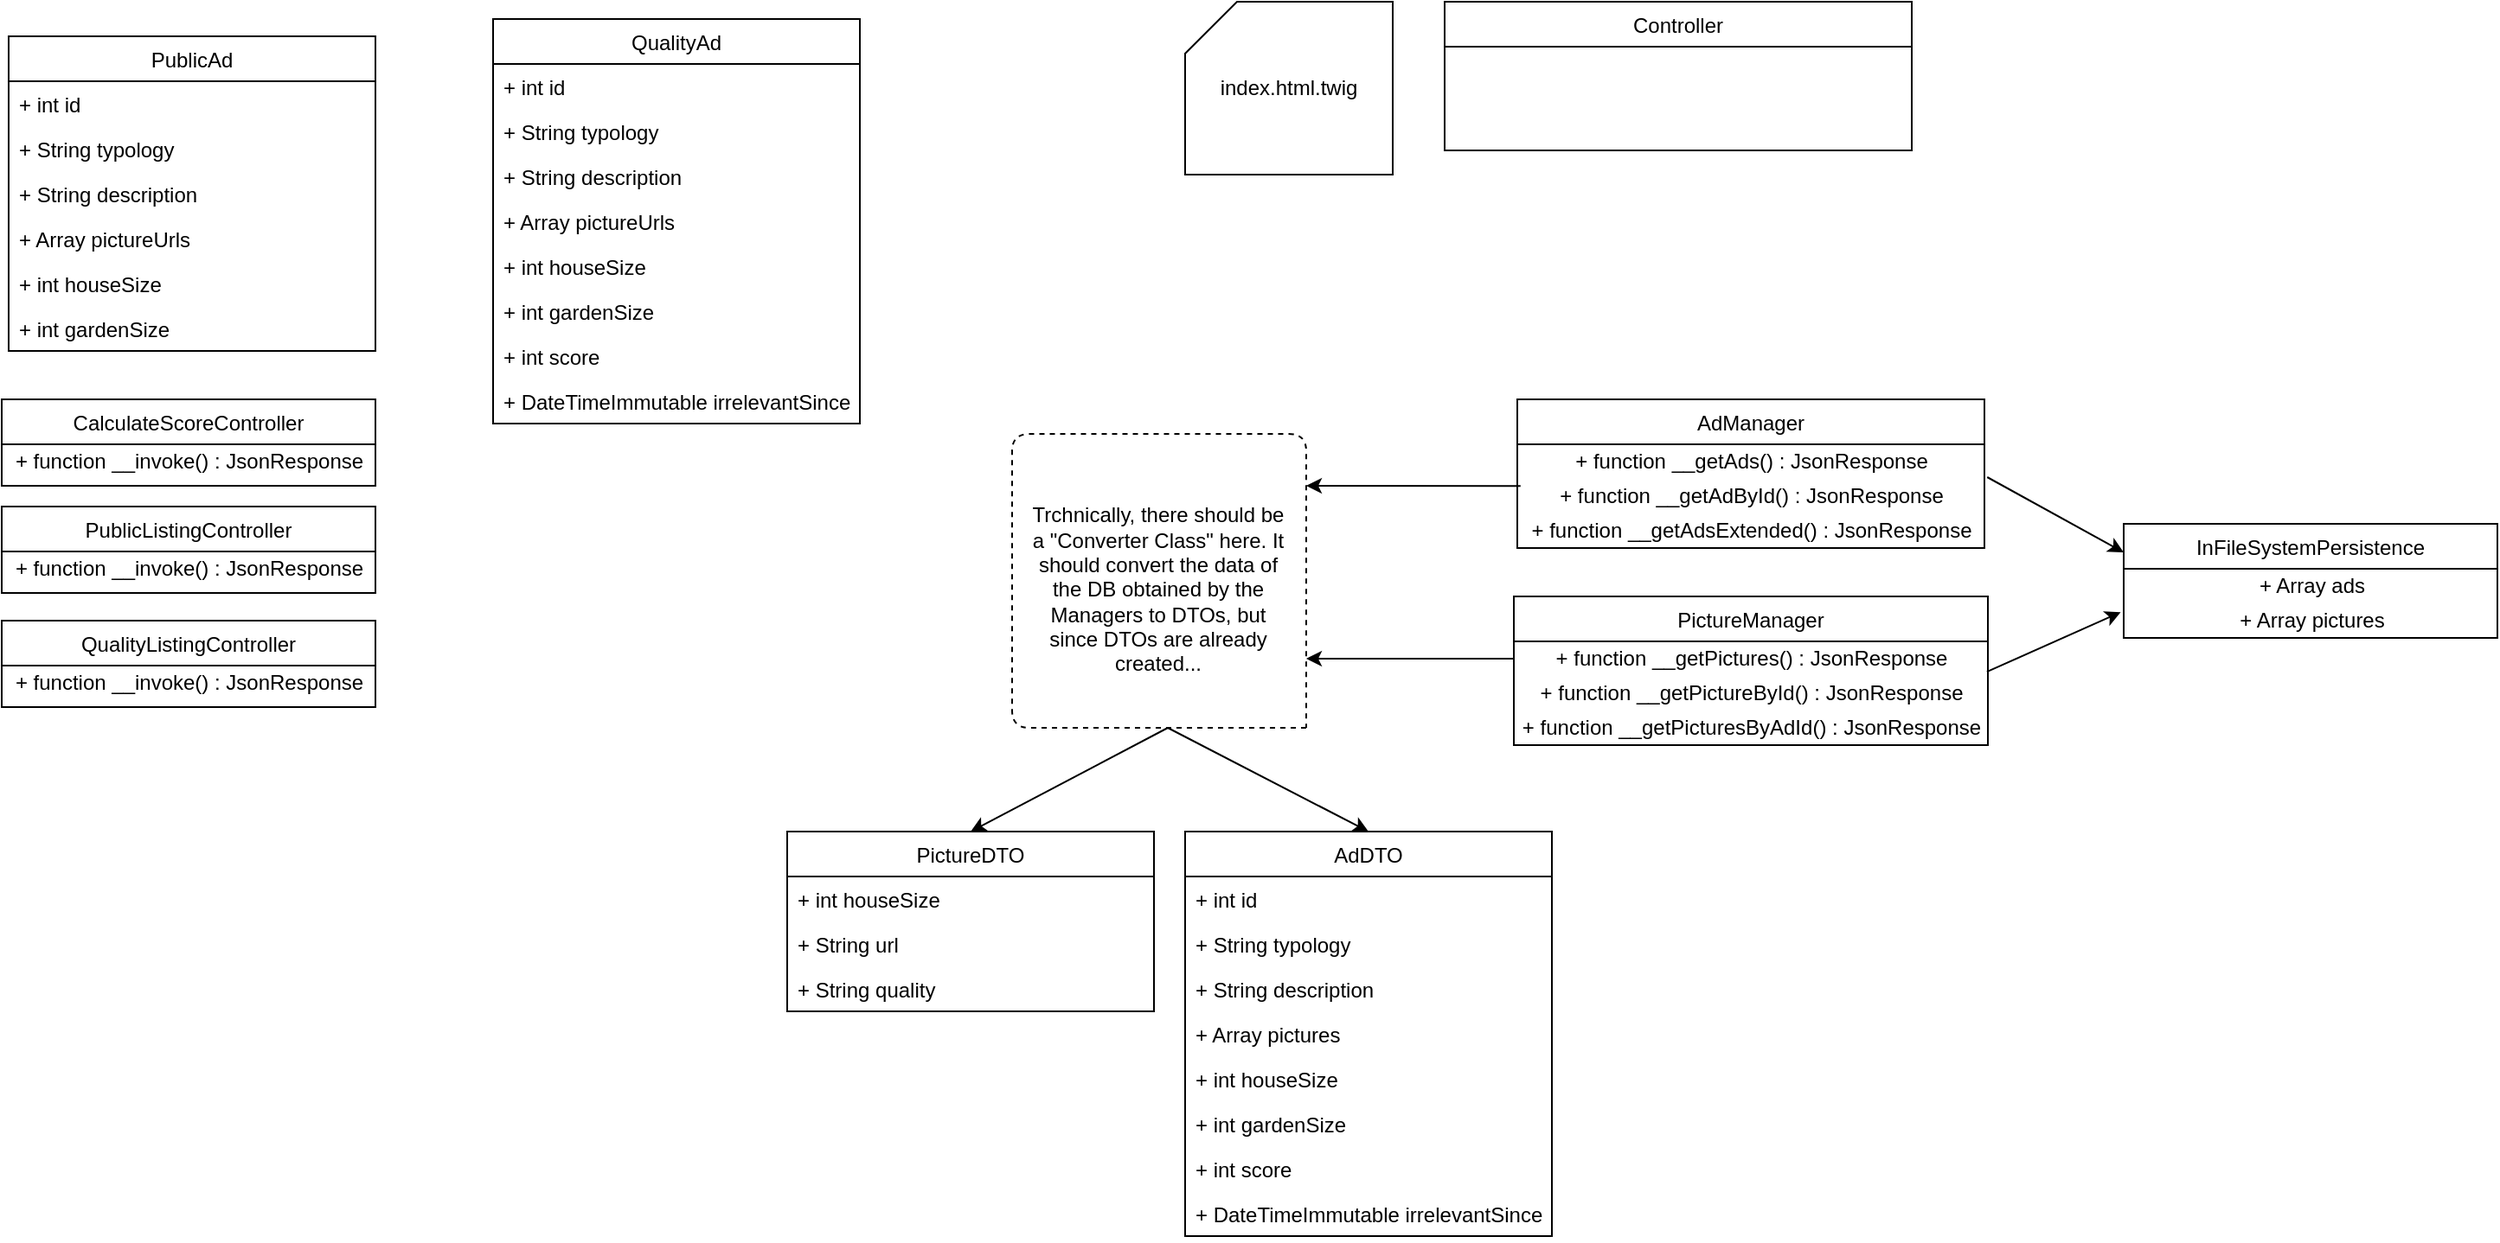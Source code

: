 <mxfile version="12.6.5" type="device"><diagram id="C5RBs43oDa-KdzZeNtuy" name="Page-1"><mxGraphModel dx="1939" dy="941" grid="1" gridSize="10" guides="1" tooltips="1" connect="1" arrows="1" fold="1" page="1" pageScale="1" pageWidth="827" pageHeight="1169" math="0" shadow="0"><root><mxCell id="WIyWlLk6GJQsqaUBKTNV-0"/><mxCell id="WIyWlLk6GJQsqaUBKTNV-1" parent="WIyWlLk6GJQsqaUBKTNV-0"/><mxCell id="zkfFHV4jXpPFQw0GAbJ--17" value="AdDTO" style="swimlane;fontStyle=0;align=center;verticalAlign=top;childLayout=stackLayout;horizontal=1;startSize=26;horizontalStack=0;resizeParent=1;resizeLast=0;collapsible=1;marginBottom=0;rounded=0;shadow=0;strokeWidth=1;" parent="WIyWlLk6GJQsqaUBKTNV-1" vertex="1"><mxGeometry x="940" y="520" width="212" height="234" as="geometry"><mxRectangle x="550" y="140" width="160" height="26" as="alternateBounds"/></mxGeometry></mxCell><mxCell id="zkfFHV4jXpPFQw0GAbJ--18" value="+ int id" style="text;align=left;verticalAlign=top;spacingLeft=4;spacingRight=4;overflow=hidden;rotatable=0;points=[[0,0.5],[1,0.5]];portConstraint=eastwest;" parent="zkfFHV4jXpPFQw0GAbJ--17" vertex="1"><mxGeometry y="26" width="212" height="26" as="geometry"/></mxCell><mxCell id="zkfFHV4jXpPFQw0GAbJ--19" value="+ String typology" style="text;align=left;verticalAlign=top;spacingLeft=4;spacingRight=4;overflow=hidden;rotatable=0;points=[[0,0.5],[1,0.5]];portConstraint=eastwest;rounded=0;shadow=0;html=0;" parent="zkfFHV4jXpPFQw0GAbJ--17" vertex="1"><mxGeometry y="52" width="212" height="26" as="geometry"/></mxCell><mxCell id="zkfFHV4jXpPFQw0GAbJ--20" value="+ String description" style="text;align=left;verticalAlign=top;spacingLeft=4;spacingRight=4;overflow=hidden;rotatable=0;points=[[0,0.5],[1,0.5]];portConstraint=eastwest;rounded=0;shadow=0;html=0;" parent="zkfFHV4jXpPFQw0GAbJ--17" vertex="1"><mxGeometry y="78" width="212" height="26" as="geometry"/></mxCell><mxCell id="zkfFHV4jXpPFQw0GAbJ--21" value="+ Array pictures" style="text;align=left;verticalAlign=top;spacingLeft=4;spacingRight=4;overflow=hidden;rotatable=0;points=[[0,0.5],[1,0.5]];portConstraint=eastwest;rounded=0;shadow=0;html=0;" parent="zkfFHV4jXpPFQw0GAbJ--17" vertex="1"><mxGeometry y="104" width="212" height="26" as="geometry"/></mxCell><mxCell id="zkfFHV4jXpPFQw0GAbJ--22" value="+ int houseSize" style="text;align=left;verticalAlign=top;spacingLeft=4;spacingRight=4;overflow=hidden;rotatable=0;points=[[0,0.5],[1,0.5]];portConstraint=eastwest;rounded=0;shadow=0;html=0;" parent="zkfFHV4jXpPFQw0GAbJ--17" vertex="1"><mxGeometry y="130" width="212" height="26" as="geometry"/></mxCell><mxCell id="D1YvXmOKEm-5D1h5UZA6-0" value="+ int gardenSize" style="text;align=left;verticalAlign=top;spacingLeft=4;spacingRight=4;overflow=hidden;rotatable=0;points=[[0,0.5],[1,0.5]];portConstraint=eastwest;rounded=0;shadow=0;html=0;" parent="zkfFHV4jXpPFQw0GAbJ--17" vertex="1"><mxGeometry y="156" width="212" height="26" as="geometry"/></mxCell><mxCell id="D1YvXmOKEm-5D1h5UZA6-2" value="+ int score" style="text;align=left;verticalAlign=top;spacingLeft=4;spacingRight=4;overflow=hidden;rotatable=0;points=[[0,0.5],[1,0.5]];portConstraint=eastwest;rounded=0;shadow=0;html=0;" parent="zkfFHV4jXpPFQw0GAbJ--17" vertex="1"><mxGeometry y="182" width="212" height="26" as="geometry"/></mxCell><mxCell id="D1YvXmOKEm-5D1h5UZA6-3" value="+ DateTimeImmutable irrelevantSince" style="text;align=left;verticalAlign=top;spacingLeft=4;spacingRight=4;overflow=hidden;rotatable=0;points=[[0,0.5],[1,0.5]];portConstraint=eastwest;rounded=0;shadow=0;html=0;" parent="zkfFHV4jXpPFQw0GAbJ--17" vertex="1"><mxGeometry y="208" width="212" height="26" as="geometry"/></mxCell><mxCell id="D1YvXmOKEm-5D1h5UZA6-4" value="PictureDTO&#10;" style="swimlane;fontStyle=0;align=center;verticalAlign=top;childLayout=stackLayout;horizontal=1;startSize=26;horizontalStack=0;resizeParent=1;resizeLast=0;collapsible=1;marginBottom=0;rounded=0;shadow=0;strokeWidth=1;" parent="WIyWlLk6GJQsqaUBKTNV-1" vertex="1"><mxGeometry x="710" y="520" width="212" height="104" as="geometry"><mxRectangle x="550" y="140" width="160" height="26" as="alternateBounds"/></mxGeometry></mxCell><mxCell id="D1YvXmOKEm-5D1h5UZA6-5" value="+ int houseSize" style="text;align=left;verticalAlign=top;spacingLeft=4;spacingRight=4;overflow=hidden;rotatable=0;points=[[0,0.5],[1,0.5]];portConstraint=eastwest;rounded=0;shadow=0;html=0;" parent="D1YvXmOKEm-5D1h5UZA6-4" vertex="1"><mxGeometry y="26" width="212" height="26" as="geometry"/></mxCell><mxCell id="D1YvXmOKEm-5D1h5UZA6-6" value="+ String url" style="text;align=left;verticalAlign=top;spacingLeft=4;spacingRight=4;overflow=hidden;rotatable=0;points=[[0,0.5],[1,0.5]];portConstraint=eastwest;" parent="D1YvXmOKEm-5D1h5UZA6-4" vertex="1"><mxGeometry y="52" width="212" height="26" as="geometry"/></mxCell><mxCell id="D1YvXmOKEm-5D1h5UZA6-7" value="+ String quality" style="text;align=left;verticalAlign=top;spacingLeft=4;spacingRight=4;overflow=hidden;rotatable=0;points=[[0,0.5],[1,0.5]];portConstraint=eastwest;rounded=0;shadow=0;html=0;" parent="D1YvXmOKEm-5D1h5UZA6-4" vertex="1"><mxGeometry y="78" width="212" height="26" as="geometry"/></mxCell><mxCell id="D1YvXmOKEm-5D1h5UZA6-14" value="CalculateScoreController" style="swimlane;fontStyle=0;align=center;verticalAlign=top;childLayout=stackLayout;horizontal=1;startSize=26;horizontalStack=0;resizeParent=1;resizeLast=0;collapsible=1;marginBottom=0;rounded=0;shadow=0;strokeWidth=1;" parent="WIyWlLk6GJQsqaUBKTNV-1" vertex="1"><mxGeometry x="256" y="270" width="216" height="50" as="geometry"><mxRectangle x="550" y="140" width="160" height="26" as="alternateBounds"/></mxGeometry></mxCell><mxCell id="D1YvXmOKEm-5D1h5UZA6-37" value="+ function __invoke() : JsonResponse" style="text;html=1;align=center;verticalAlign=middle;resizable=0;points=[];autosize=1;" parent="D1YvXmOKEm-5D1h5UZA6-14" vertex="1"><mxGeometry y="26" width="216" height="20" as="geometry"/></mxCell><mxCell id="D1YvXmOKEm-5D1h5UZA6-18" value="QualityAd" style="swimlane;fontStyle=0;align=center;verticalAlign=top;childLayout=stackLayout;horizontal=1;startSize=26;horizontalStack=0;resizeParent=1;resizeLast=0;collapsible=1;marginBottom=0;rounded=0;shadow=0;strokeWidth=1;" parent="WIyWlLk6GJQsqaUBKTNV-1" vertex="1"><mxGeometry x="540" y="50" width="212" height="234" as="geometry"><mxRectangle x="550" y="140" width="160" height="26" as="alternateBounds"/></mxGeometry></mxCell><mxCell id="D1YvXmOKEm-5D1h5UZA6-19" value="+ int id" style="text;align=left;verticalAlign=top;spacingLeft=4;spacingRight=4;overflow=hidden;rotatable=0;points=[[0,0.5],[1,0.5]];portConstraint=eastwest;" parent="D1YvXmOKEm-5D1h5UZA6-18" vertex="1"><mxGeometry y="26" width="212" height="26" as="geometry"/></mxCell><mxCell id="D1YvXmOKEm-5D1h5UZA6-20" value="+ String typology" style="text;align=left;verticalAlign=top;spacingLeft=4;spacingRight=4;overflow=hidden;rotatable=0;points=[[0,0.5],[1,0.5]];portConstraint=eastwest;rounded=0;shadow=0;html=0;" parent="D1YvXmOKEm-5D1h5UZA6-18" vertex="1"><mxGeometry y="52" width="212" height="26" as="geometry"/></mxCell><mxCell id="D1YvXmOKEm-5D1h5UZA6-21" value="+ String description" style="text;align=left;verticalAlign=top;spacingLeft=4;spacingRight=4;overflow=hidden;rotatable=0;points=[[0,0.5],[1,0.5]];portConstraint=eastwest;rounded=0;shadow=0;html=0;" parent="D1YvXmOKEm-5D1h5UZA6-18" vertex="1"><mxGeometry y="78" width="212" height="26" as="geometry"/></mxCell><mxCell id="D1YvXmOKEm-5D1h5UZA6-22" value="+ Array pictureUrls" style="text;align=left;verticalAlign=top;spacingLeft=4;spacingRight=4;overflow=hidden;rotatable=0;points=[[0,0.5],[1,0.5]];portConstraint=eastwest;rounded=0;shadow=0;html=0;" parent="D1YvXmOKEm-5D1h5UZA6-18" vertex="1"><mxGeometry y="104" width="212" height="26" as="geometry"/></mxCell><mxCell id="D1YvXmOKEm-5D1h5UZA6-23" value="+ int houseSize" style="text;align=left;verticalAlign=top;spacingLeft=4;spacingRight=4;overflow=hidden;rotatable=0;points=[[0,0.5],[1,0.5]];portConstraint=eastwest;rounded=0;shadow=0;html=0;" parent="D1YvXmOKEm-5D1h5UZA6-18" vertex="1"><mxGeometry y="130" width="212" height="26" as="geometry"/></mxCell><mxCell id="D1YvXmOKEm-5D1h5UZA6-24" value="+ int gardenSize" style="text;align=left;verticalAlign=top;spacingLeft=4;spacingRight=4;overflow=hidden;rotatable=0;points=[[0,0.5],[1,0.5]];portConstraint=eastwest;rounded=0;shadow=0;html=0;" parent="D1YvXmOKEm-5D1h5UZA6-18" vertex="1"><mxGeometry y="156" width="212" height="26" as="geometry"/></mxCell><mxCell id="D1YvXmOKEm-5D1h5UZA6-25" value="+ int score" style="text;align=left;verticalAlign=top;spacingLeft=4;spacingRight=4;overflow=hidden;rotatable=0;points=[[0,0.5],[1,0.5]];portConstraint=eastwest;rounded=0;shadow=0;html=0;" parent="D1YvXmOKEm-5D1h5UZA6-18" vertex="1"><mxGeometry y="182" width="212" height="26" as="geometry"/></mxCell><mxCell id="D1YvXmOKEm-5D1h5UZA6-26" value="+ DateTimeImmutable irrelevantSince" style="text;align=left;verticalAlign=top;spacingLeft=4;spacingRight=4;overflow=hidden;rotatable=0;points=[[0,0.5],[1,0.5]];portConstraint=eastwest;rounded=0;shadow=0;html=0;" parent="D1YvXmOKEm-5D1h5UZA6-18" vertex="1"><mxGeometry y="208" width="212" height="26" as="geometry"/></mxCell><mxCell id="D1YvXmOKEm-5D1h5UZA6-27" value="PublicAd" style="swimlane;fontStyle=0;align=center;verticalAlign=top;childLayout=stackLayout;horizontal=1;startSize=26;horizontalStack=0;resizeParent=1;resizeLast=0;collapsible=1;marginBottom=0;rounded=0;shadow=0;strokeWidth=1;" parent="WIyWlLk6GJQsqaUBKTNV-1" vertex="1"><mxGeometry x="260" y="60" width="212" height="182" as="geometry"><mxRectangle x="550" y="140" width="160" height="26" as="alternateBounds"/></mxGeometry></mxCell><mxCell id="D1YvXmOKEm-5D1h5UZA6-28" value="+ int id" style="text;align=left;verticalAlign=top;spacingLeft=4;spacingRight=4;overflow=hidden;rotatable=0;points=[[0,0.5],[1,0.5]];portConstraint=eastwest;" parent="D1YvXmOKEm-5D1h5UZA6-27" vertex="1"><mxGeometry y="26" width="212" height="26" as="geometry"/></mxCell><mxCell id="D1YvXmOKEm-5D1h5UZA6-29" value="+ String typology" style="text;align=left;verticalAlign=top;spacingLeft=4;spacingRight=4;overflow=hidden;rotatable=0;points=[[0,0.5],[1,0.5]];portConstraint=eastwest;rounded=0;shadow=0;html=0;" parent="D1YvXmOKEm-5D1h5UZA6-27" vertex="1"><mxGeometry y="52" width="212" height="26" as="geometry"/></mxCell><mxCell id="D1YvXmOKEm-5D1h5UZA6-30" value="+ String description" style="text;align=left;verticalAlign=top;spacingLeft=4;spacingRight=4;overflow=hidden;rotatable=0;points=[[0,0.5],[1,0.5]];portConstraint=eastwest;rounded=0;shadow=0;html=0;" parent="D1YvXmOKEm-5D1h5UZA6-27" vertex="1"><mxGeometry y="78" width="212" height="26" as="geometry"/></mxCell><mxCell id="D1YvXmOKEm-5D1h5UZA6-31" value="+ Array pictureUrls" style="text;align=left;verticalAlign=top;spacingLeft=4;spacingRight=4;overflow=hidden;rotatable=0;points=[[0,0.5],[1,0.5]];portConstraint=eastwest;rounded=0;shadow=0;html=0;" parent="D1YvXmOKEm-5D1h5UZA6-27" vertex="1"><mxGeometry y="104" width="212" height="26" as="geometry"/></mxCell><mxCell id="D1YvXmOKEm-5D1h5UZA6-32" value="+ int houseSize" style="text;align=left;verticalAlign=top;spacingLeft=4;spacingRight=4;overflow=hidden;rotatable=0;points=[[0,0.5],[1,0.5]];portConstraint=eastwest;rounded=0;shadow=0;html=0;" parent="D1YvXmOKEm-5D1h5UZA6-27" vertex="1"><mxGeometry y="130" width="212" height="26" as="geometry"/></mxCell><mxCell id="D1YvXmOKEm-5D1h5UZA6-33" value="+ int gardenSize" style="text;align=left;verticalAlign=top;spacingLeft=4;spacingRight=4;overflow=hidden;rotatable=0;points=[[0,0.5],[1,0.5]];portConstraint=eastwest;rounded=0;shadow=0;html=0;" parent="D1YvXmOKEm-5D1h5UZA6-27" vertex="1"><mxGeometry y="156" width="212" height="26" as="geometry"/></mxCell><mxCell id="D1YvXmOKEm-5D1h5UZA6-40" value="PublicListingController" style="swimlane;fontStyle=0;align=center;verticalAlign=top;childLayout=stackLayout;horizontal=1;startSize=26;horizontalStack=0;resizeParent=1;resizeLast=0;collapsible=1;marginBottom=0;rounded=0;shadow=0;strokeWidth=1;" parent="WIyWlLk6GJQsqaUBKTNV-1" vertex="1"><mxGeometry x="256" y="332" width="216" height="50" as="geometry"><mxRectangle x="550" y="140" width="160" height="26" as="alternateBounds"/></mxGeometry></mxCell><mxCell id="D1YvXmOKEm-5D1h5UZA6-41" value="+ function __invoke() : JsonResponse" style="text;html=1;align=center;verticalAlign=middle;resizable=0;points=[];autosize=1;" parent="D1YvXmOKEm-5D1h5UZA6-40" vertex="1"><mxGeometry y="26" width="216" height="20" as="geometry"/></mxCell><mxCell id="D1YvXmOKEm-5D1h5UZA6-42" value="QualityListingController&#10;" style="swimlane;fontStyle=0;align=center;verticalAlign=top;childLayout=stackLayout;horizontal=1;startSize=26;horizontalStack=0;resizeParent=1;resizeLast=0;collapsible=1;marginBottom=0;rounded=0;shadow=0;strokeWidth=1;" parent="WIyWlLk6GJQsqaUBKTNV-1" vertex="1"><mxGeometry x="256" y="398" width="216" height="50" as="geometry"><mxRectangle x="550" y="140" width="160" height="26" as="alternateBounds"/></mxGeometry></mxCell><mxCell id="D1YvXmOKEm-5D1h5UZA6-43" value="+ function __invoke() : JsonResponse" style="text;html=1;align=center;verticalAlign=middle;resizable=0;points=[];autosize=1;" parent="D1YvXmOKEm-5D1h5UZA6-42" vertex="1"><mxGeometry y="26" width="216" height="20" as="geometry"/></mxCell><mxCell id="D1YvXmOKEm-5D1h5UZA6-53" value="InFileSystemPersistence&#10;" style="swimlane;fontStyle=0;align=center;verticalAlign=top;childLayout=stackLayout;horizontal=1;startSize=26;horizontalStack=0;resizeParent=1;resizeLast=0;collapsible=1;marginBottom=0;rounded=0;shadow=0;strokeWidth=1;" parent="WIyWlLk6GJQsqaUBKTNV-1" vertex="1"><mxGeometry x="1482.5" y="342" width="216" height="66" as="geometry"><mxRectangle x="550" y="140" width="160" height="26" as="alternateBounds"/></mxGeometry></mxCell><mxCell id="D1YvXmOKEm-5D1h5UZA6-55" value="+ Array ads&lt;br&gt;" style="text;html=1;align=center;verticalAlign=middle;resizable=0;points=[];autosize=1;" parent="D1YvXmOKEm-5D1h5UZA6-53" vertex="1"><mxGeometry y="26" width="216" height="20" as="geometry"/></mxCell><mxCell id="D1YvXmOKEm-5D1h5UZA6-54" value="+ Array pictures" style="text;html=1;align=center;verticalAlign=middle;resizable=0;points=[];autosize=1;" parent="D1YvXmOKEm-5D1h5UZA6-53" vertex="1"><mxGeometry y="46" width="216" height="20" as="geometry"/></mxCell><mxCell id="L2b3qPYXgRKyGcVTws_3-0" value="AdManager&#10;" style="swimlane;fontStyle=0;align=center;verticalAlign=top;childLayout=stackLayout;horizontal=1;startSize=26;horizontalStack=0;resizeParent=1;resizeLast=0;collapsible=1;marginBottom=0;rounded=0;shadow=0;strokeWidth=1;" vertex="1" parent="WIyWlLk6GJQsqaUBKTNV-1"><mxGeometry x="1132" y="270" width="270" height="86" as="geometry"><mxRectangle x="550" y="140" width="160" height="26" as="alternateBounds"/></mxGeometry></mxCell><mxCell id="L2b3qPYXgRKyGcVTws_3-9" value="+ function __getAds() : JsonResponse" style="text;html=1;align=center;verticalAlign=middle;resizable=0;points=[];autosize=1;" vertex="1" parent="L2b3qPYXgRKyGcVTws_3-0"><mxGeometry y="26" width="270" height="20" as="geometry"/></mxCell><mxCell id="L2b3qPYXgRKyGcVTws_3-10" value="+ function __getAdById() : JsonResponse" style="text;html=1;align=center;verticalAlign=middle;resizable=0;points=[];autosize=1;" vertex="1" parent="L2b3qPYXgRKyGcVTws_3-0"><mxGeometry y="46" width="270" height="20" as="geometry"/></mxCell><mxCell id="L2b3qPYXgRKyGcVTws_3-11" value="+ function __getAdsExtended() : JsonResponse" style="text;html=1;align=center;verticalAlign=middle;resizable=0;points=[];autosize=1;" vertex="1" parent="L2b3qPYXgRKyGcVTws_3-0"><mxGeometry y="66" width="270" height="20" as="geometry"/></mxCell><mxCell id="L2b3qPYXgRKyGcVTws_3-13" value="PictureManager&#10;" style="swimlane;fontStyle=0;align=center;verticalAlign=top;childLayout=stackLayout;horizontal=1;startSize=26;horizontalStack=0;resizeParent=1;resizeLast=0;collapsible=1;marginBottom=0;rounded=0;shadow=0;strokeWidth=1;" vertex="1" parent="WIyWlLk6GJQsqaUBKTNV-1"><mxGeometry x="1130" y="384" width="274" height="86" as="geometry"><mxRectangle x="550" y="140" width="160" height="26" as="alternateBounds"/></mxGeometry></mxCell><mxCell id="L2b3qPYXgRKyGcVTws_3-14" value="+ function __getPictures() : JsonResponse" style="text;html=1;align=center;verticalAlign=middle;resizable=0;points=[];autosize=1;" vertex="1" parent="L2b3qPYXgRKyGcVTws_3-13"><mxGeometry y="26" width="274" height="20" as="geometry"/></mxCell><mxCell id="L2b3qPYXgRKyGcVTws_3-15" value="+ function __getPictureById() : JsonResponse" style="text;html=1;align=center;verticalAlign=middle;resizable=0;points=[];autosize=1;" vertex="1" parent="L2b3qPYXgRKyGcVTws_3-13"><mxGeometry y="46" width="274" height="20" as="geometry"/></mxCell><mxCell id="L2b3qPYXgRKyGcVTws_3-16" value="+ function __getPicturesByAdId() : JsonResponse" style="text;html=1;align=center;verticalAlign=middle;resizable=0;points=[];autosize=1;" vertex="1" parent="L2b3qPYXgRKyGcVTws_3-13"><mxGeometry y="66" width="274" height="20" as="geometry"/></mxCell><mxCell id="L2b3qPYXgRKyGcVTws_3-17" value="" style="endArrow=classic;html=1;entryX=0;entryY=0.25;entryDx=0;entryDy=0;exitX=1.006;exitY=0.95;exitDx=0;exitDy=0;exitPerimeter=0;" edge="1" parent="WIyWlLk6GJQsqaUBKTNV-1" source="L2b3qPYXgRKyGcVTws_3-9" target="D1YvXmOKEm-5D1h5UZA6-53"><mxGeometry width="50" height="50" relative="1" as="geometry"><mxPoint x="412.5" y="932" as="sourcePoint"/><mxPoint x="462.5" y="882" as="targetPoint"/></mxGeometry></mxCell><mxCell id="L2b3qPYXgRKyGcVTws_3-18" value="" style="endArrow=classic;html=1;entryX=-0.008;entryY=0.255;entryDx=0;entryDy=0;exitX=0.998;exitY=-0.121;exitDx=0;exitDy=0;exitPerimeter=0;entryPerimeter=0;" edge="1" parent="WIyWlLk6GJQsqaUBKTNV-1" source="L2b3qPYXgRKyGcVTws_3-15" target="D1YvXmOKEm-5D1h5UZA6-54"><mxGeometry width="50" height="50" relative="1" as="geometry"><mxPoint x="1413.62" y="325" as="sourcePoint"/><mxPoint x="1492.5" y="368.5" as="targetPoint"/></mxGeometry></mxCell><mxCell id="L2b3qPYXgRKyGcVTws_3-22" value="" style="group" vertex="1" connectable="0" parent="WIyWlLk6GJQsqaUBKTNV-1"><mxGeometry x="840" y="290" width="170" height="170" as="geometry"/></mxCell><mxCell id="L2b3qPYXgRKyGcVTws_3-19" value="" style="endArrow=none;dashed=1;html=1;" edge="1" parent="L2b3qPYXgRKyGcVTws_3-22"><mxGeometry width="50" height="50" relative="1" as="geometry"><mxPoint x="170" y="170" as="sourcePoint"/><mxPoint x="170" y="170" as="targetPoint"/><Array as="points"><mxPoint y="170"/><mxPoint/><mxPoint x="170"/></Array></mxGeometry></mxCell><mxCell id="L2b3qPYXgRKyGcVTws_3-21" value="Trchnically, there should be a &quot;Converter Class&quot; here. It should convert the data of the DB obtained by the Managers to DTOs, but since DTOs are already created..." style="text;html=1;strokeColor=none;fillColor=none;align=center;verticalAlign=middle;whiteSpace=wrap;rounded=0;" vertex="1" parent="L2b3qPYXgRKyGcVTws_3-22"><mxGeometry x="10" y="80" width="148.5" height="20" as="geometry"/></mxCell><mxCell id="L2b3qPYXgRKyGcVTws_3-23" value="" style="endArrow=classic;html=1;entryX=0.5;entryY=0;entryDx=0;entryDy=0;" edge="1" parent="WIyWlLk6GJQsqaUBKTNV-1" target="D1YvXmOKEm-5D1h5UZA6-4"><mxGeometry width="50" height="50" relative="1" as="geometry"><mxPoint x="930" y="460" as="sourcePoint"/><mxPoint x="330" y="830" as="targetPoint"/></mxGeometry></mxCell><mxCell id="L2b3qPYXgRKyGcVTws_3-24" value="" style="endArrow=classic;html=1;entryX=0.5;entryY=0;entryDx=0;entryDy=0;" edge="1" parent="WIyWlLk6GJQsqaUBKTNV-1" target="zkfFHV4jXpPFQw0GAbJ--17"><mxGeometry width="50" height="50" relative="1" as="geometry"><mxPoint x="930" y="460" as="sourcePoint"/><mxPoint x="826" y="530" as="targetPoint"/></mxGeometry></mxCell><mxCell id="L2b3qPYXgRKyGcVTws_3-26" value="" style="endArrow=classic;html=1;exitX=0.007;exitY=0.209;exitDx=0;exitDy=0;exitPerimeter=0;" edge="1" parent="WIyWlLk6GJQsqaUBKTNV-1" source="L2b3qPYXgRKyGcVTws_3-10"><mxGeometry width="50" height="50" relative="1" as="geometry"><mxPoint x="280" y="880" as="sourcePoint"/><mxPoint x="1010" y="320" as="targetPoint"/></mxGeometry></mxCell><mxCell id="L2b3qPYXgRKyGcVTws_3-27" value="" style="endArrow=classic;html=1;" edge="1" parent="WIyWlLk6GJQsqaUBKTNV-1" source="L2b3qPYXgRKyGcVTws_3-14"><mxGeometry width="50" height="50" relative="1" as="geometry"><mxPoint x="1143.89" y="330.18" as="sourcePoint"/><mxPoint x="1010" y="420" as="targetPoint"/></mxGeometry></mxCell><mxCell id="L2b3qPYXgRKyGcVTws_3-28" value="index.html.twig" style="shape=card;whiteSpace=wrap;html=1;" vertex="1" parent="WIyWlLk6GJQsqaUBKTNV-1"><mxGeometry x="940" y="40" width="120" height="100" as="geometry"/></mxCell><mxCell id="L2b3qPYXgRKyGcVTws_3-29" value="Controller" style="swimlane;fontStyle=0;align=center;verticalAlign=top;childLayout=stackLayout;horizontal=1;startSize=26;horizontalStack=0;resizeParent=1;resizeLast=0;collapsible=1;marginBottom=0;rounded=0;shadow=0;strokeWidth=1;" vertex="1" parent="WIyWlLk6GJQsqaUBKTNV-1"><mxGeometry x="1090" y="40" width="270" height="86" as="geometry"><mxRectangle x="550" y="140" width="160" height="26" as="alternateBounds"/></mxGeometry></mxCell></root></mxGraphModel></diagram></mxfile>
